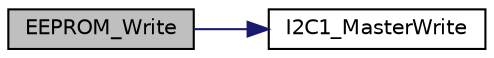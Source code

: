 digraph "EEPROM_Write"
{
 // LATEX_PDF_SIZE
  edge [fontname="Helvetica",fontsize="10",labelfontname="Helvetica",labelfontsize="10"];
  node [fontname="Helvetica",fontsize="10",shape=record];
  rankdir="LR";
  Node1 [label="EEPROM_Write",height=0.2,width=0.4,color="black", fillcolor="grey75", style="filled", fontcolor="black",tooltip=" "];
  Node1 -> Node2 [color="midnightblue",fontsize="10",style="solid",fontname="Helvetica"];
  Node2 [label="I2C1_MasterWrite",height=0.2,width=0.4,color="black", fillcolor="white", style="filled",URL="$i2c1_8c.html#ac1c5623a0a38d361ec389aba34921822",tooltip=" "];
}
